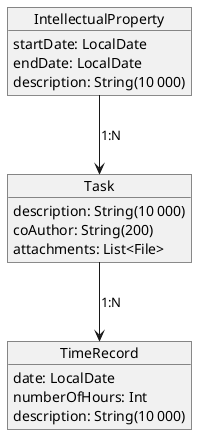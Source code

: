 @startuml

object IntellectualProperty {
    startDate: LocalDate
    endDate: LocalDate
    description: String(10 000)
}

object Task {
    description: String(10 000)
    coAuthor: String(200)
    attachments: List<File>
}

object TimeRecord {
    date: LocalDate
    numberOfHours: Int
    description: String(10 000)
}

IntellectualProperty --> Task: 1:N
Task --> TimeRecord: 1:N

@enduml